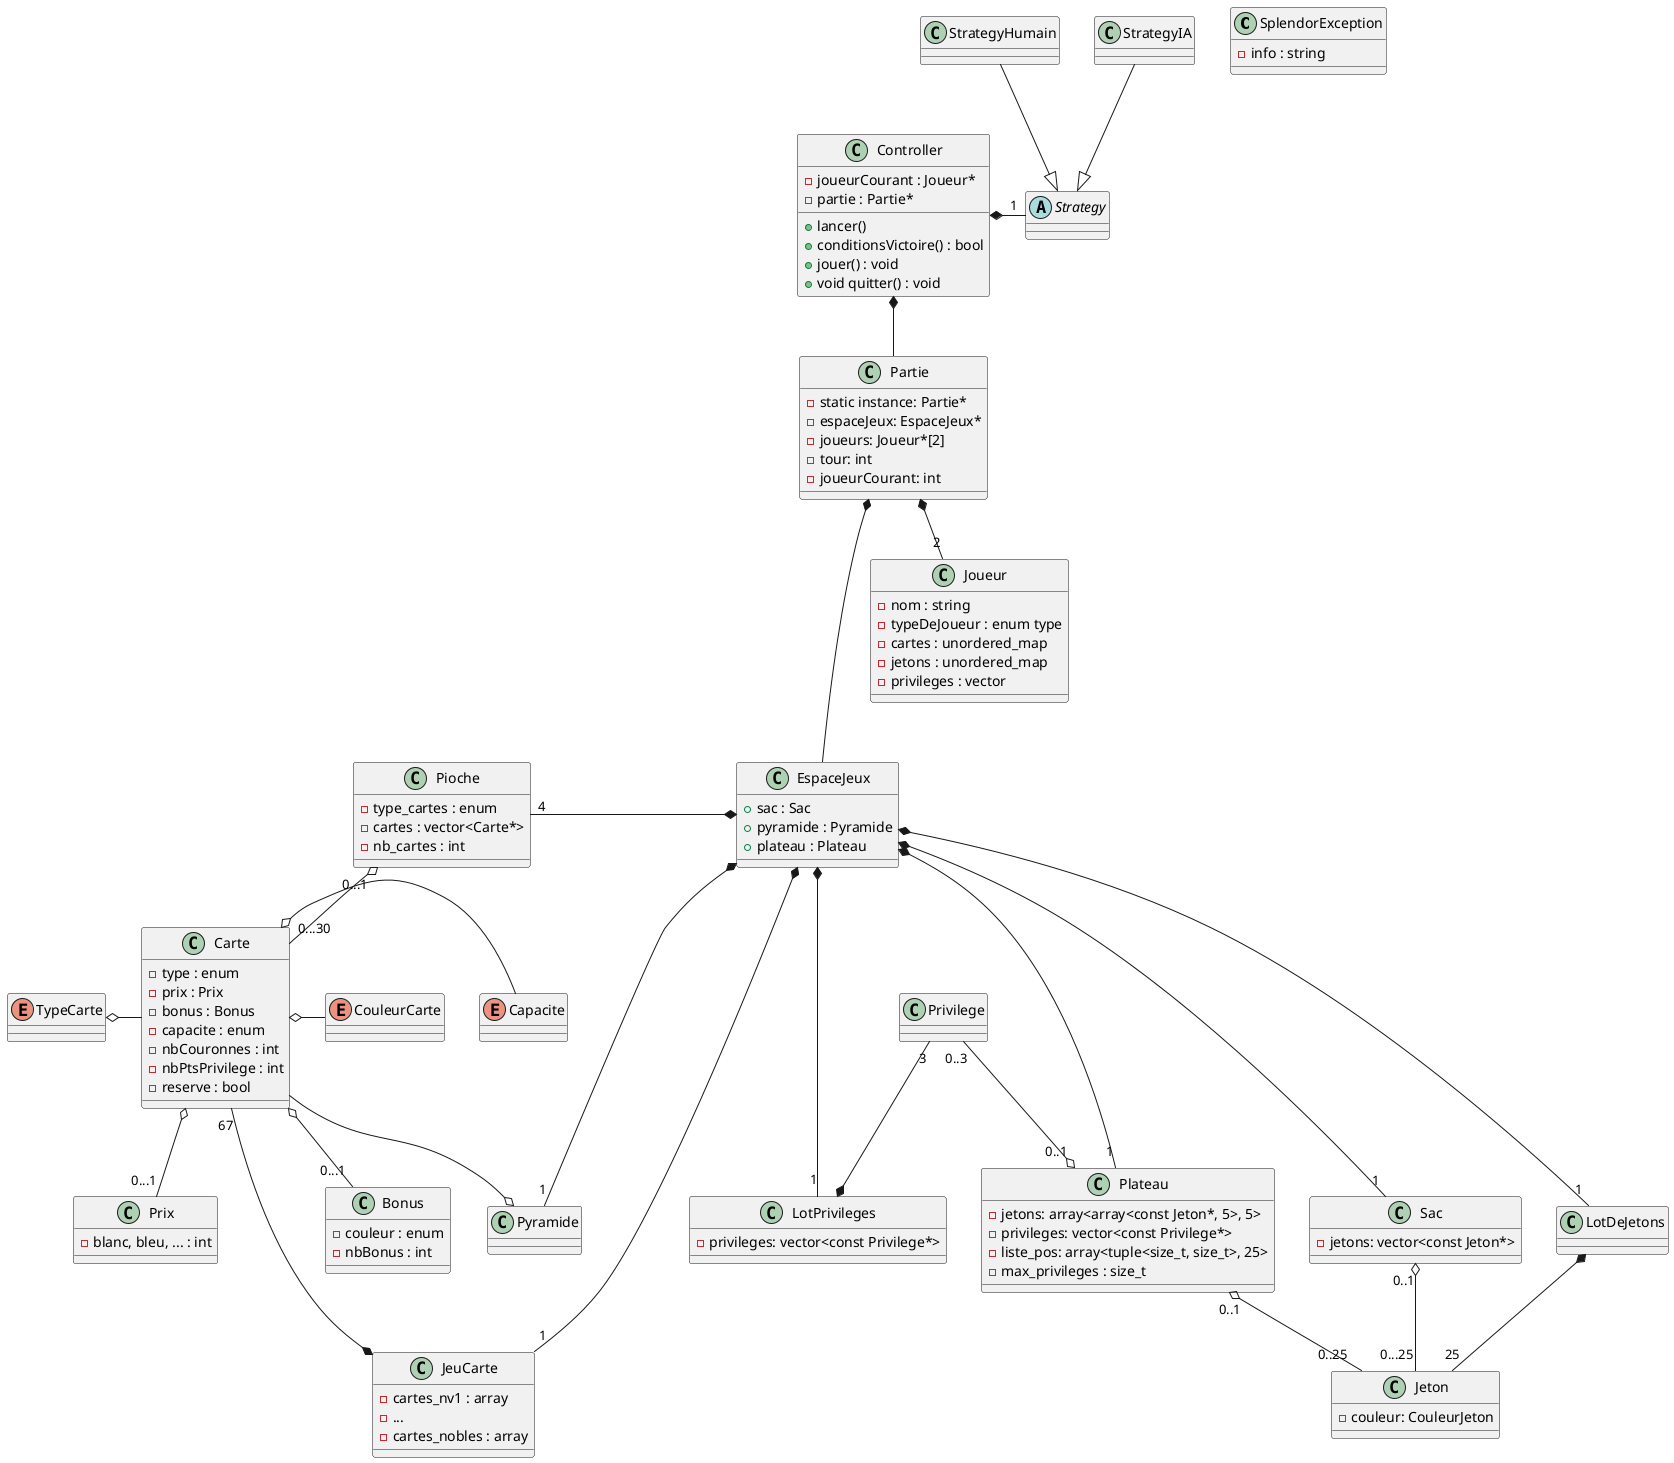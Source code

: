 @startuml splendor
'    https://plantuml.com/class-diagram

class SplendorException {
  - info : string
}






class Jeton {
  - couleur: CouleurJeton
}

class Privilege {
}

class LotPrivileges {
  - privileges: vector<const Privilege*>
}

class Sac {
  - jetons: vector<const Jeton*>
}

class Plateau {
  - jetons: array<array<const Jeton*, 5>, 5>
  - privileges: vector<const Privilege*>
  - liste_pos: array<tuple<size_t, size_t>, 25>
  - max_privileges : size_t
}

LotDeJetons *--"25" Jeton
Sac "0..1" o-- "0...25" Jeton
Privilege "3" --* LotPrivileges
Plateau "0..1" o- "0..25" Jeton
Privilege "0..3" -o "0..1" Plateau

' Cartes

enum CouleurCarte

enum TypeCarte

enum Capacite

class Carte{
    - type : enum
    - prix : Prix
    - bonus : Bonus
    - capacite : enum
    - nbCouronnes : int
    - nbPtsPrivilege : int
    - reserve : bool
}

class Bonus{
    - couleur : enum
    - nbBonus : int
}

class Prix{
    - blanc, bleu, ... : int
}

class Pioche {
    - type_cartes : enum
    - cartes : vector<Carte*>
    - nb_cartes : int
}

class JeuCarte {
    - cartes_nv1 : array
    - ...
    - cartes_nobles : array
}

class Pyramide {
}

Carte "67" ---* JeuCarte
Carte --o Pyramide
Pioche "0...1" o-- "0...30"Carte
Carte o-- "0...1" Bonus
Carte o-- "0...1" Prix
Carte o- CouleurCarte
TypeCarte o- Carte
Carte o- Capacite

' Joueur

class Joueur {
    - nom : string
    - typeDeJoueur : enum type
    - cartes : unordered_map
    - jetons : unordered_map
    - privileges : vector
}

abstract Strategy {
}

class StrategyHumain
class StrategyIA

Controller *- "1" Strategy
StrategyHumain --|> Strategy
StrategyIA --|> Strategy


' Partie

class Partie {
    - static instance: Partie*
    - espaceJeux: EspaceJeux*
    - joueurs: Joueur*[2]
    - tour: int
    - joueurCourant: int
}

' Others

class EspaceJeux {
    + sac : Sac
    + pyramide : Pyramide
    + plateau : Plateau
}

class Controller {
	- joueurCourant : Joueur*
	- partie : Partie*

    + lancer()
    + conditionsVictoire() : bool
    + jouer() : void
    + void quitter() : void

}

Partie *--- EspaceJeux
Partie *--"2" Joueur

EspaceJeux *---"1" Sac
EspaceJeux *---"1" Pyramide
EspaceJeux *---"1" Plateau
EspaceJeux *---"1" LotDeJetons
EspaceJeux *---"1" LotPrivileges
EspaceJeux *--"1" JeuCarte
Pioche "4"-* EspaceJeux

Controller *-- Partie

@enduml
